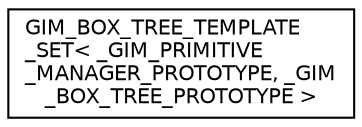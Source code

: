 digraph "Graphical Class Hierarchy"
{
  edge [fontname="Helvetica",fontsize="10",labelfontname="Helvetica",labelfontsize="10"];
  node [fontname="Helvetica",fontsize="10",shape=record];
  rankdir="LR";
  Node1 [label="GIM_BOX_TREE_TEMPLATE\l_SET\< _GIM_PRIMITIVE\l_MANAGER_PROTOTYPE, _GIM\l_BOX_TREE_PROTOTYPE \>",height=0.2,width=0.4,color="black", fillcolor="white", style="filled",URL="$class_g_i_m___b_o_x___t_r_e_e___t_e_m_p_l_a_t_e___s_e_t.html",tooltip="Generic Box Tree Template. "];
}
